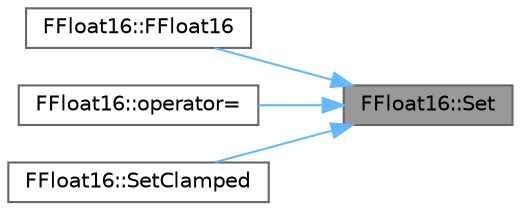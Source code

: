 digraph "FFloat16::Set"
{
 // INTERACTIVE_SVG=YES
 // LATEX_PDF_SIZE
  bgcolor="transparent";
  edge [fontname=Helvetica,fontsize=10,labelfontname=Helvetica,labelfontsize=10];
  node [fontname=Helvetica,fontsize=10,shape=box,height=0.2,width=0.4];
  rankdir="RL";
  Node1 [id="Node000001",label="FFloat16::Set",height=0.2,width=0.4,color="gray40", fillcolor="grey60", style="filled", fontcolor="black",tooltip="Convert from Fp32 to Fp16, round-to-nearest-even."];
  Node1 -> Node2 [id="edge1_Node000001_Node000002",dir="back",color="steelblue1",style="solid",tooltip=" "];
  Node2 [id="Node000002",label="FFloat16::FFloat16",height=0.2,width=0.4,color="grey40", fillcolor="white", style="filled",URL="$da/dc7/classFFloat16.html#afb4aa96403594ca0fc5eee4143310e79",tooltip="Conversion constructor."];
  Node1 -> Node3 [id="edge2_Node000001_Node000003",dir="back",color="steelblue1",style="solid",tooltip=" "];
  Node3 [id="Node000003",label="FFloat16::operator=",height=0.2,width=0.4,color="grey40", fillcolor="white", style="filled",URL="$da/dc7/classFFloat16.html#a798bb66924307c3aab1ac1811c0f375d",tooltip="Assignment operator."];
  Node1 -> Node4 [id="edge3_Node000001_Node000004",dir="back",color="steelblue1",style="solid",tooltip=" "];
  Node4 [id="Node000004",label="FFloat16::SetClamped",height=0.2,width=0.4,color="grey40", fillcolor="white", style="filled",URL="$da/dc7/classFFloat16.html#a407695f28affe4ced4def5052e7ec366",tooltip=" "];
}

